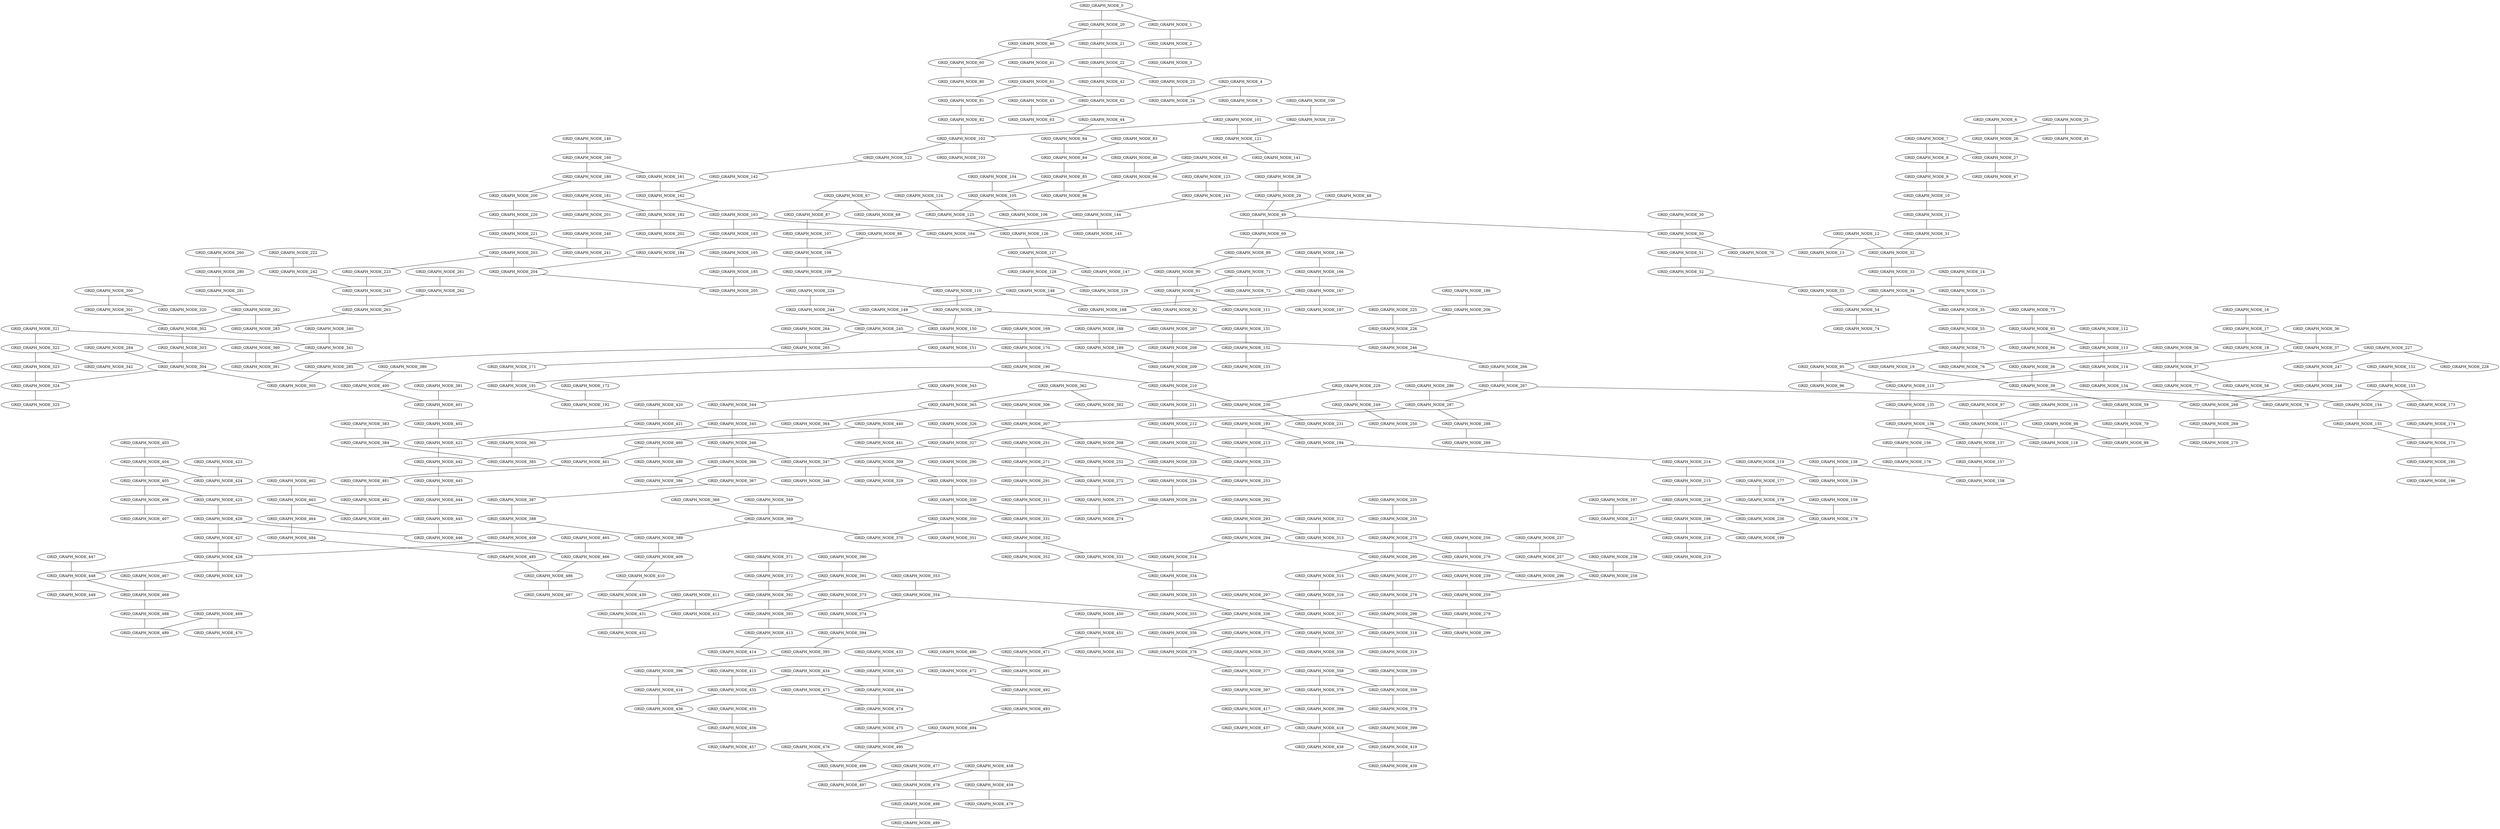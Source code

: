graph GRID_GRAPH_KRUSKAL_INVERSE_LARGE{
GRID_GRAPH_NODE_43 -- GRID_GRAPH_NODE_63 [weight=17];
GRID_GRAPH_NODE_132 -- GRID_GRAPH_NODE_133 [weight=17];
GRID_GRAPH_NODE_340 -- GRID_GRAPH_NODE_341 [weight=17];
GRID_GRAPH_NODE_498 -- GRID_GRAPH_NODE_499 [weight=16];
GRID_GRAPH_NODE_326 -- GRID_GRAPH_NODE_327 [weight=15];
GRID_GRAPH_NODE_448 -- GRID_GRAPH_NODE_449 [weight=15];
GRID_GRAPH_NODE_14 -- GRID_GRAPH_NODE_15 [weight=14];
GRID_GRAPH_NODE_140 -- GRID_GRAPH_NODE_160 [weight=14];
GRID_GRAPH_NODE_261 -- GRID_GRAPH_NODE_262 [weight=14];
GRID_GRAPH_NODE_378 -- GRID_GRAPH_NODE_398 [weight=14];
GRID_GRAPH_NODE_381 -- GRID_GRAPH_NODE_401 [weight=14];
GRID_GRAPH_NODE_465 -- GRID_GRAPH_NODE_466 [weight=14];
GRID_GRAPH_NODE_62 -- GRID_GRAPH_NODE_63 [weight=13];
GRID_GRAPH_NODE_102 -- GRID_GRAPH_NODE_122 [weight=13];
GRID_GRAPH_NODE_112 -- GRID_GRAPH_NODE_113 [weight=13];
GRID_GRAPH_NODE_128 -- GRID_GRAPH_NODE_129 [weight=13];
GRID_GRAPH_NODE_172 -- GRID_GRAPH_NODE_192 [weight=13];
GRID_GRAPH_NODE_188 -- GRID_GRAPH_NODE_189 [weight=13];
GRID_GRAPH_NODE_224 -- GRID_GRAPH_NODE_244 [weight=13];
GRID_GRAPH_NODE_225 -- GRID_GRAPH_NODE_226 [weight=13];
GRID_GRAPH_NODE_279 -- GRID_GRAPH_NODE_299 [weight=13];
GRID_GRAPH_NODE_280 -- GRID_GRAPH_NODE_281 [weight=13];
GRID_GRAPH_NODE_349 -- GRID_GRAPH_NODE_369 [weight=13];
GRID_GRAPH_NODE_428 -- GRID_GRAPH_NODE_429 [weight=13];
GRID_GRAPH_NODE_444 -- GRID_GRAPH_NODE_445 [weight=13];
GRID_GRAPH_NODE_448 -- GRID_GRAPH_NODE_468 [weight=13];
GRID_GRAPH_NODE_458 -- GRID_GRAPH_NODE_459 [weight=13];
GRID_GRAPH_NODE_460 -- GRID_GRAPH_NODE_480 [weight=13];
GRID_GRAPH_NODE_473 -- GRID_GRAPH_NODE_474 [weight=13];
GRID_GRAPH_NODE_486 -- GRID_GRAPH_NODE_487 [weight=13];
GRID_GRAPH_NODE_102 -- GRID_GRAPH_NODE_103 [weight=12];
GRID_GRAPH_NODE_131 -- GRID_GRAPH_NODE_132 [weight=12];
GRID_GRAPH_NODE_182 -- GRID_GRAPH_NODE_202 [weight=12];
GRID_GRAPH_NODE_223 -- GRID_GRAPH_NODE_243 [weight=12];
GRID_GRAPH_NODE_255 -- GRID_GRAPH_NODE_275 [weight=12];
GRID_GRAPH_NODE_282 -- GRID_GRAPH_NODE_302 [weight=12];
GRID_GRAPH_NODE_306 -- GRID_GRAPH_NODE_307 [weight=12];
GRID_GRAPH_NODE_372 -- GRID_GRAPH_NODE_392 [weight=12];
GRID_GRAPH_NODE_375 -- GRID_GRAPH_NODE_376 [weight=12];
GRID_GRAPH_NODE_442 -- GRID_GRAPH_NODE_443 [weight=12];
GRID_GRAPH_NODE_454 -- GRID_GRAPH_NODE_474 [weight=12];
GRID_GRAPH_NODE_460 -- GRID_GRAPH_NODE_461 [weight=12];
GRID_GRAPH_NODE_461 -- GRID_GRAPH_NODE_481 [weight=12];
GRID_GRAPH_NODE_478 -- GRID_GRAPH_NODE_498 [weight=12];
GRID_GRAPH_NODE_6 -- GRID_GRAPH_NODE_26 [weight=11];
GRID_GRAPH_NODE_7 -- GRID_GRAPH_NODE_8 [weight=11];
GRID_GRAPH_NODE_12 -- GRID_GRAPH_NODE_32 [weight=11];
GRID_GRAPH_NODE_20 -- GRID_GRAPH_NODE_21 [weight=11];
GRID_GRAPH_NODE_38 -- GRID_GRAPH_NODE_39 [weight=11];
GRID_GRAPH_NODE_40 -- GRID_GRAPH_NODE_41 [weight=11];
GRID_GRAPH_NODE_85 -- GRID_GRAPH_NODE_86 [weight=11];
GRID_GRAPH_NODE_101 -- GRID_GRAPH_NODE_121 [weight=11];
GRID_GRAPH_NODE_137 -- GRID_GRAPH_NODE_157 [weight=11];
GRID_GRAPH_NODE_174 -- GRID_GRAPH_NODE_175 [weight=11];
GRID_GRAPH_NODE_200 -- GRID_GRAPH_NODE_220 [weight=11];
GRID_GRAPH_NODE_208 -- GRID_GRAPH_NODE_209 [weight=11];
GRID_GRAPH_NODE_218 -- GRID_GRAPH_NODE_219 [weight=11];
GRID_GRAPH_NODE_222 -- GRID_GRAPH_NODE_242 [weight=11];
GRID_GRAPH_NODE_226 -- GRID_GRAPH_NODE_246 [weight=11];
GRID_GRAPH_NODE_406 -- GRID_GRAPH_NODE_407 [weight=11];
GRID_GRAPH_NODE_420 -- GRID_GRAPH_NODE_421 [weight=11];
GRID_GRAPH_NODE_443 -- GRID_GRAPH_NODE_444 [weight=11];
GRID_GRAPH_NODE_477 -- GRID_GRAPH_NODE_478 [weight=11];
GRID_GRAPH_NODE_491 -- GRID_GRAPH_NODE_492 [weight=11];
GRID_GRAPH_NODE_12 -- GRID_GRAPH_NODE_13 [weight=10];
GRID_GRAPH_NODE_57 -- GRID_GRAPH_NODE_77 [weight=10];
GRID_GRAPH_NODE_64 -- GRID_GRAPH_NODE_84 [weight=10];
GRID_GRAPH_NODE_91 -- GRID_GRAPH_NODE_92 [weight=10];
GRID_GRAPH_NODE_113 -- GRID_GRAPH_NODE_114 [weight=10];
GRID_GRAPH_NODE_138 -- GRID_GRAPH_NODE_139 [weight=10];
GRID_GRAPH_NODE_167 -- GRID_GRAPH_NODE_168 [weight=10];
GRID_GRAPH_NODE_167 -- GRID_GRAPH_NODE_187 [weight=10];
GRID_GRAPH_NODE_169 -- GRID_GRAPH_NODE_170 [weight=10];
GRID_GRAPH_NODE_171 -- GRID_GRAPH_NODE_191 [weight=10];
GRID_GRAPH_NODE_186 -- GRID_GRAPH_NODE_206 [weight=10];
GRID_GRAPH_NODE_193 -- GRID_GRAPH_NODE_213 [weight=10];
GRID_GRAPH_NODE_239 -- GRID_GRAPH_NODE_259 [weight=10];
GRID_GRAPH_NODE_252 -- GRID_GRAPH_NODE_272 [weight=10];
GRID_GRAPH_NODE_288 -- GRID_GRAPH_NODE_289 [weight=10];
GRID_GRAPH_NODE_293 -- GRID_GRAPH_NODE_294 [weight=10];
GRID_GRAPH_NODE_297 -- GRID_GRAPH_NODE_317 [weight=10];
GRID_GRAPH_NODE_301 -- GRID_GRAPH_NODE_302 [weight=10];
GRID_GRAPH_NODE_307 -- GRID_GRAPH_NODE_327 [weight=10];
GRID_GRAPH_NODE_308 -- GRID_GRAPH_NODE_328 [weight=10];
GRID_GRAPH_NODE_314 -- GRID_GRAPH_NODE_334 [weight=10];
GRID_GRAPH_NODE_318 -- GRID_GRAPH_NODE_319 [weight=10];
GRID_GRAPH_NODE_323 -- GRID_GRAPH_NODE_324 [weight=10];
GRID_GRAPH_NODE_362 -- GRID_GRAPH_NODE_363 [weight=10];
GRID_GRAPH_NODE_362 -- GRID_GRAPH_NODE_382 [weight=10];
GRID_GRAPH_NODE_388 -- GRID_GRAPH_NODE_408 [weight=10];
GRID_GRAPH_NODE_403 -- GRID_GRAPH_NODE_404 [weight=10];
GRID_GRAPH_NODE_422 -- GRID_GRAPH_NODE_442 [weight=10];
GRID_GRAPH_NODE_450 -- GRID_GRAPH_NODE_451 [weight=10];
GRID_GRAPH_NODE_455 -- GRID_GRAPH_NODE_456 [weight=10];
GRID_GRAPH_NODE_0 -- GRID_GRAPH_NODE_20 [weight=9];
GRID_GRAPH_NODE_8 -- GRID_GRAPH_NODE_9 [weight=9];
GRID_GRAPH_NODE_25 -- GRID_GRAPH_NODE_45 [weight=9];
GRID_GRAPH_NODE_50 -- GRID_GRAPH_NODE_51 [weight=9];
GRID_GRAPH_NODE_59 -- GRID_GRAPH_NODE_79 [weight=9];
GRID_GRAPH_NODE_73 -- GRID_GRAPH_NODE_93 [weight=9];
GRID_GRAPH_NODE_75 -- GRID_GRAPH_NODE_76 [weight=9];
GRID_GRAPH_NODE_84 -- GRID_GRAPH_NODE_85 [weight=9];
GRID_GRAPH_NODE_90 -- GRID_GRAPH_NODE_91 [weight=9];
GRID_GRAPH_NODE_119 -- GRID_GRAPH_NODE_139 [weight=9];
GRID_GRAPH_NODE_123 -- GRID_GRAPH_NODE_143 [weight=9];
GRID_GRAPH_NODE_146 -- GRID_GRAPH_NODE_166 [weight=9];
GRID_GRAPH_NODE_148 -- GRID_GRAPH_NODE_168 [weight=9];
GRID_GRAPH_NODE_162 -- GRID_GRAPH_NODE_182 [weight=9];
GRID_GRAPH_NODE_163 -- GRID_GRAPH_NODE_183 [weight=9];
GRID_GRAPH_NODE_185 -- GRID_GRAPH_NODE_205 [weight=9];
GRID_GRAPH_NODE_210 -- GRID_GRAPH_NODE_230 [weight=9];
GRID_GRAPH_NODE_245 -- GRID_GRAPH_NODE_265 [weight=9];
GRID_GRAPH_NODE_251 -- GRID_GRAPH_NODE_271 [weight=9];
GRID_GRAPH_NODE_252 -- GRID_GRAPH_NODE_253 [weight=9];
GRID_GRAPH_NODE_271 -- GRID_GRAPH_NODE_272 [weight=9];
GRID_GRAPH_NODE_286 -- GRID_GRAPH_NODE_287 [weight=9];
GRID_GRAPH_NODE_300 -- GRID_GRAPH_NODE_301 [weight=9];
GRID_GRAPH_NODE_304 -- GRID_GRAPH_NODE_324 [weight=9];
GRID_GRAPH_NODE_316 -- GRID_GRAPH_NODE_317 [weight=9];
GRID_GRAPH_NODE_336 -- GRID_GRAPH_NODE_356 [weight=9];
GRID_GRAPH_NODE_350 -- GRID_GRAPH_NODE_370 [weight=9];
GRID_GRAPH_NODE_358 -- GRID_GRAPH_NODE_378 [weight=9];
GRID_GRAPH_NODE_359 -- GRID_GRAPH_NODE_379 [weight=9];
GRID_GRAPH_NODE_453 -- GRID_GRAPH_NODE_454 [weight=9];
GRID_GRAPH_NODE_9 -- GRID_GRAPH_NODE_10 [weight=8];
GRID_GRAPH_NODE_20 -- GRID_GRAPH_NODE_40 [weight=8];
GRID_GRAPH_NODE_25 -- GRID_GRAPH_NODE_26 [weight=8];
GRID_GRAPH_NODE_51 -- GRID_GRAPH_NODE_52 [weight=8];
GRID_GRAPH_NODE_79 -- GRID_GRAPH_NODE_99 [weight=8];
GRID_GRAPH_NODE_82 -- GRID_GRAPH_NODE_102 [weight=8];
GRID_GRAPH_NODE_91 -- GRID_GRAPH_NODE_111 [weight=8];
GRID_GRAPH_NODE_98 -- GRID_GRAPH_NODE_99 [weight=8];
GRID_GRAPH_NODE_98 -- GRID_GRAPH_NODE_118 [weight=8];
GRID_GRAPH_NODE_100 -- GRID_GRAPH_NODE_120 [weight=8];
GRID_GRAPH_NODE_104 -- GRID_GRAPH_NODE_105 [weight=8];
GRID_GRAPH_NODE_107 -- GRID_GRAPH_NODE_108 [weight=8];
GRID_GRAPH_NODE_108 -- GRID_GRAPH_NODE_109 [weight=8];
GRID_GRAPH_NODE_111 -- GRID_GRAPH_NODE_131 [weight=8];
GRID_GRAPH_NODE_117 -- GRID_GRAPH_NODE_118 [weight=8];
GRID_GRAPH_NODE_135 -- GRID_GRAPH_NODE_136 [weight=8];
GRID_GRAPH_NODE_161 -- GRID_GRAPH_NODE_162 [weight=8];
GRID_GRAPH_NODE_170 -- GRID_GRAPH_NODE_190 [weight=8];
GRID_GRAPH_NODE_183 -- GRID_GRAPH_NODE_184 [weight=8];
GRID_GRAPH_NODE_195 -- GRID_GRAPH_NODE_196 [weight=8];
GRID_GRAPH_NODE_216 -- GRID_GRAPH_NODE_236 [weight=8];
GRID_GRAPH_NODE_233 -- GRID_GRAPH_NODE_253 [weight=8];
GRID_GRAPH_NODE_247 -- GRID_GRAPH_NODE_248 [weight=8];
GRID_GRAPH_NODE_269 -- GRID_GRAPH_NODE_270 [weight=8];
GRID_GRAPH_NODE_275 -- GRID_GRAPH_NODE_295 [weight=8];
GRID_GRAPH_NODE_295 -- GRID_GRAPH_NODE_296 [weight=8];
GRID_GRAPH_NODE_298 -- GRID_GRAPH_NODE_318 [weight=8];
GRID_GRAPH_NODE_307 -- GRID_GRAPH_NODE_308 [weight=8];
GRID_GRAPH_NODE_312 -- GRID_GRAPH_NODE_313 [weight=8];
GRID_GRAPH_NODE_322 -- GRID_GRAPH_NODE_323 [weight=8];
GRID_GRAPH_NODE_330 -- GRID_GRAPH_NODE_350 [weight=8];
GRID_GRAPH_NODE_331 -- GRID_GRAPH_NODE_332 [weight=8];
GRID_GRAPH_NODE_337 -- GRID_GRAPH_NODE_338 [weight=8];
GRID_GRAPH_NODE_344 -- GRID_GRAPH_NODE_345 [weight=8];
GRID_GRAPH_NODE_366 -- GRID_GRAPH_NODE_367 [weight=8];
GRID_GRAPH_NODE_384 -- GRID_GRAPH_NODE_385 [weight=8];
GRID_GRAPH_NODE_415 -- GRID_GRAPH_NODE_435 [weight=8];
GRID_GRAPH_NODE_431 -- GRID_GRAPH_NODE_432 [weight=8];
GRID_GRAPH_NODE_482 -- GRID_GRAPH_NODE_483 [weight=8];
GRID_GRAPH_NODE_4 -- GRID_GRAPH_NODE_5 [weight=7];
GRID_GRAPH_NODE_15 -- GRID_GRAPH_NODE_35 [weight=7];
GRID_GRAPH_NODE_32 -- GRID_GRAPH_NODE_33 [weight=7];
GRID_GRAPH_NODE_34 -- GRID_GRAPH_NODE_35 [weight=7];
GRID_GRAPH_NODE_40 -- GRID_GRAPH_NODE_60 [weight=7];
GRID_GRAPH_NODE_42 -- GRID_GRAPH_NODE_62 [weight=7];
GRID_GRAPH_NODE_60 -- GRID_GRAPH_NODE_80 [weight=7];
GRID_GRAPH_NODE_71 -- GRID_GRAPH_NODE_72 [weight=7];
GRID_GRAPH_NODE_115 -- GRID_GRAPH_NODE_135 [weight=7];
GRID_GRAPH_NODE_130 -- GRID_GRAPH_NODE_150 [weight=7];
GRID_GRAPH_NODE_144 -- GRID_GRAPH_NODE_164 [weight=7];
GRID_GRAPH_NODE_160 -- GRID_GRAPH_NODE_180 [weight=7];
GRID_GRAPH_NODE_193 -- GRID_GRAPH_NODE_194 [weight=7];
GRID_GRAPH_NODE_212 -- GRID_GRAPH_NODE_232 [weight=7];
GRID_GRAPH_NODE_227 -- GRID_GRAPH_NODE_247 [weight=7];
GRID_GRAPH_NODE_248 -- GRID_GRAPH_NODE_268 [weight=7];
GRID_GRAPH_NODE_258 -- GRID_GRAPH_NODE_259 [weight=7];
GRID_GRAPH_NODE_266 -- GRID_GRAPH_NODE_267 [weight=7];
GRID_GRAPH_NODE_271 -- GRID_GRAPH_NODE_291 [weight=7];
GRID_GRAPH_NODE_291 -- GRID_GRAPH_NODE_311 [weight=7];
GRID_GRAPH_NODE_292 -- GRID_GRAPH_NODE_293 [weight=7];
GRID_GRAPH_NODE_294 -- GRID_GRAPH_NODE_295 [weight=7];
GRID_GRAPH_NODE_315 -- GRID_GRAPH_NODE_316 [weight=7];
GRID_GRAPH_NODE_317 -- GRID_GRAPH_NODE_318 [weight=7];
GRID_GRAPH_NODE_336 -- GRID_GRAPH_NODE_337 [weight=7];
GRID_GRAPH_NODE_343 -- GRID_GRAPH_NODE_363 [weight=7];
GRID_GRAPH_NODE_346 -- GRID_GRAPH_NODE_366 [weight=7];
GRID_GRAPH_NODE_368 -- GRID_GRAPH_NODE_369 [weight=7];
GRID_GRAPH_NODE_373 -- GRID_GRAPH_NODE_374 [weight=7];
GRID_GRAPH_NODE_400 -- GRID_GRAPH_NODE_401 [weight=7];
GRID_GRAPH_NODE_426 -- GRID_GRAPH_NODE_446 [weight=7];
GRID_GRAPH_NODE_434 -- GRID_GRAPH_NODE_454 [weight=7];
GRID_GRAPH_NODE_440 -- GRID_GRAPH_NODE_441 [weight=7];
GRID_GRAPH_NODE_451 -- GRID_GRAPH_NODE_452 [weight=7];
GRID_GRAPH_NODE_458 -- GRID_GRAPH_NODE_478 [weight=7];
GRID_GRAPH_NODE_464 -- GRID_GRAPH_NODE_484 [weight=7];
GRID_GRAPH_NODE_477 -- GRID_GRAPH_NODE_497 [weight=7];
GRID_GRAPH_NODE_492 -- GRID_GRAPH_NODE_493 [weight=7];
GRID_GRAPH_NODE_496 -- GRID_GRAPH_NODE_497 [weight=7];
GRID_GRAPH_NODE_17 -- GRID_GRAPH_NODE_37 [weight=6];
GRID_GRAPH_NODE_23 -- GRID_GRAPH_NODE_24 [weight=6];
GRID_GRAPH_NODE_37 -- GRID_GRAPH_NODE_57 [weight=6];
GRID_GRAPH_NODE_46 -- GRID_GRAPH_NODE_66 [weight=6];
GRID_GRAPH_NODE_54 -- GRID_GRAPH_NODE_74 [weight=6];
GRID_GRAPH_NODE_56 -- GRID_GRAPH_NODE_57 [weight=6];
GRID_GRAPH_NODE_66 -- GRID_GRAPH_NODE_86 [weight=6];
GRID_GRAPH_NODE_71 -- GRID_GRAPH_NODE_91 [weight=6];
GRID_GRAPH_NODE_81 -- GRID_GRAPH_NODE_82 [weight=6];
GRID_GRAPH_NODE_83 -- GRID_GRAPH_NODE_84 [weight=6];
GRID_GRAPH_NODE_93 -- GRID_GRAPH_NODE_94 [weight=6];
GRID_GRAPH_NODE_97 -- GRID_GRAPH_NODE_117 [weight=6];
GRID_GRAPH_NODE_101 -- GRID_GRAPH_NODE_102 [weight=6];
GRID_GRAPH_NODE_110 -- GRID_GRAPH_NODE_130 [weight=6];
GRID_GRAPH_NODE_127 -- GRID_GRAPH_NODE_128 [weight=6];
GRID_GRAPH_NODE_154 -- GRID_GRAPH_NODE_155 [weight=6];
GRID_GRAPH_NODE_166 -- GRID_GRAPH_NODE_167 [weight=6];
GRID_GRAPH_NODE_175 -- GRID_GRAPH_NODE_195 [weight=6];
GRID_GRAPH_NODE_198 -- GRID_GRAPH_NODE_199 [weight=6];
GRID_GRAPH_NODE_203 -- GRID_GRAPH_NODE_204 [weight=6];
GRID_GRAPH_NODE_209 -- GRID_GRAPH_NODE_210 [weight=6];
GRID_GRAPH_NODE_214 -- GRID_GRAPH_NODE_215 [weight=6];
GRID_GRAPH_NODE_215 -- GRID_GRAPH_NODE_216 [weight=6];
GRID_GRAPH_NODE_238 -- GRID_GRAPH_NODE_258 [weight=6];
GRID_GRAPH_NODE_243 -- GRID_GRAPH_NODE_263 [weight=6];
GRID_GRAPH_NODE_245 -- GRID_GRAPH_NODE_246 [weight=6];
GRID_GRAPH_NODE_257 -- GRID_GRAPH_NODE_258 [weight=6];
GRID_GRAPH_NODE_259 -- GRID_GRAPH_NODE_279 [weight=6];
GRID_GRAPH_NODE_262 -- GRID_GRAPH_NODE_263 [weight=6];
GRID_GRAPH_NODE_264 -- GRID_GRAPH_NODE_265 [weight=6];
GRID_GRAPH_NODE_278 -- GRID_GRAPH_NODE_298 [weight=6];
GRID_GRAPH_NODE_282 -- GRID_GRAPH_NODE_283 [weight=6];
GRID_GRAPH_NODE_302 -- GRID_GRAPH_NODE_303 [weight=6];
GRID_GRAPH_NODE_311 -- GRID_GRAPH_NODE_331 [weight=6];
GRID_GRAPH_NODE_324 -- GRID_GRAPH_NODE_325 [weight=6];
GRID_GRAPH_NODE_327 -- GRID_GRAPH_NODE_347 [weight=6];
GRID_GRAPH_NODE_332 -- GRID_GRAPH_NODE_333 [weight=6];
GRID_GRAPH_NODE_332 -- GRID_GRAPH_NODE_352 [weight=6];
GRID_GRAPH_NODE_347 -- GRID_GRAPH_NODE_348 [weight=6];
GRID_GRAPH_NODE_350 -- GRID_GRAPH_NODE_351 [weight=6];
GRID_GRAPH_NODE_356 -- GRID_GRAPH_NODE_376 [weight=6];
GRID_GRAPH_NODE_366 -- GRID_GRAPH_NODE_386 [weight=6];
GRID_GRAPH_NODE_389 -- GRID_GRAPH_NODE_409 [weight=6];
GRID_GRAPH_NODE_393 -- GRID_GRAPH_NODE_413 [weight=6];
GRID_GRAPH_NODE_405 -- GRID_GRAPH_NODE_406 [weight=6];
GRID_GRAPH_NODE_411 -- GRID_GRAPH_NODE_412 [weight=6];
GRID_GRAPH_NODE_417 -- GRID_GRAPH_NODE_437 [weight=6];
GRID_GRAPH_NODE_421 -- GRID_GRAPH_NODE_422 [weight=6];
GRID_GRAPH_NODE_425 -- GRID_GRAPH_NODE_426 [weight=6];
GRID_GRAPH_NODE_445 -- GRID_GRAPH_NODE_446 [weight=6];
GRID_GRAPH_NODE_446 -- GRID_GRAPH_NODE_466 [weight=6];
GRID_GRAPH_NODE_475 -- GRID_GRAPH_NODE_495 [weight=6];
GRID_GRAPH_NODE_488 -- GRID_GRAPH_NODE_489 [weight=6];
GRID_GRAPH_NODE_2 -- GRID_GRAPH_NODE_3 [weight=5];
GRID_GRAPH_NODE_10 -- GRID_GRAPH_NODE_11 [weight=5];
GRID_GRAPH_NODE_22 -- GRID_GRAPH_NODE_23 [weight=5];
GRID_GRAPH_NODE_22 -- GRID_GRAPH_NODE_42 [weight=5];
GRID_GRAPH_NODE_26 -- GRID_GRAPH_NODE_27 [weight=5];
GRID_GRAPH_NODE_34 -- GRID_GRAPH_NODE_54 [weight=5];
GRID_GRAPH_NODE_35 -- GRID_GRAPH_NODE_55 [weight=5];
GRID_GRAPH_NODE_36 -- GRID_GRAPH_NODE_37 [weight=5];
GRID_GRAPH_NODE_49 -- GRID_GRAPH_NODE_69 [weight=5];
GRID_GRAPH_NODE_53 -- GRID_GRAPH_NODE_54 [weight=5];
GRID_GRAPH_NODE_55 -- GRID_GRAPH_NODE_75 [weight=5];
GRID_GRAPH_NODE_67 -- GRID_GRAPH_NODE_68 [weight=5];
GRID_GRAPH_NODE_87 -- GRID_GRAPH_NODE_107 [weight=5];
GRID_GRAPH_NODE_120 -- GRID_GRAPH_NODE_121 [weight=5];
GRID_GRAPH_NODE_124 -- GRID_GRAPH_NODE_125 [weight=5];
GRID_GRAPH_NODE_125 -- GRID_GRAPH_NODE_126 [weight=5];
GRID_GRAPH_NODE_136 -- GRID_GRAPH_NODE_137 [weight=5];
GRID_GRAPH_NODE_142 -- GRID_GRAPH_NODE_162 [weight=5];
GRID_GRAPH_NODE_149 -- GRID_GRAPH_NODE_150 [weight=5];
GRID_GRAPH_NODE_153 -- GRID_GRAPH_NODE_154 [weight=5];
GRID_GRAPH_NODE_163 -- GRID_GRAPH_NODE_164 [weight=5];
GRID_GRAPH_NODE_165 -- GRID_GRAPH_NODE_185 [weight=5];
GRID_GRAPH_NODE_177 -- GRID_GRAPH_NODE_178 [weight=5];
GRID_GRAPH_NODE_189 -- GRID_GRAPH_NODE_209 [weight=5];
GRID_GRAPH_NODE_197 -- GRID_GRAPH_NODE_217 [weight=5];
GRID_GRAPH_NODE_210 -- GRID_GRAPH_NODE_211 [weight=5];
GRID_GRAPH_NODE_217 -- GRID_GRAPH_NODE_218 [weight=5];
GRID_GRAPH_NODE_229 -- GRID_GRAPH_NODE_249 [weight=5];
GRID_GRAPH_NODE_230 -- GRID_GRAPH_NODE_231 [weight=5];
GRID_GRAPH_NODE_232 -- GRID_GRAPH_NODE_233 [weight=5];
GRID_GRAPH_NODE_234 -- GRID_GRAPH_NODE_254 [weight=5];
GRID_GRAPH_NODE_273 -- GRID_GRAPH_NODE_274 [weight=5];
GRID_GRAPH_NODE_285 -- GRID_GRAPH_NODE_305 [weight=5];
GRID_GRAPH_NODE_287 -- GRID_GRAPH_NODE_307 [weight=5];
GRID_GRAPH_NODE_298 -- GRID_GRAPH_NODE_299 [weight=5];
GRID_GRAPH_NODE_321 -- GRID_GRAPH_NODE_322 [weight=5];
GRID_GRAPH_NODE_343 -- GRID_GRAPH_NODE_344 [weight=5];
GRID_GRAPH_NODE_354 -- GRID_GRAPH_NODE_374 [weight=5];
GRID_GRAPH_NODE_357 -- GRID_GRAPH_NODE_377 [weight=5];
GRID_GRAPH_NODE_365 -- GRID_GRAPH_NODE_385 [weight=5];
GRID_GRAPH_NODE_371 -- GRID_GRAPH_NODE_372 [weight=5];
GRID_GRAPH_NODE_373 -- GRID_GRAPH_NODE_393 [weight=5];
GRID_GRAPH_NODE_374 -- GRID_GRAPH_NODE_394 [weight=5];
GRID_GRAPH_NODE_383 -- GRID_GRAPH_NODE_384 [weight=5];
GRID_GRAPH_NODE_390 -- GRID_GRAPH_NODE_391 [weight=5];
GRID_GRAPH_NODE_404 -- GRID_GRAPH_NODE_405 [weight=5];
GRID_GRAPH_NODE_404 -- GRID_GRAPH_NODE_424 [weight=5];
GRID_GRAPH_NODE_416 -- GRID_GRAPH_NODE_436 [weight=5];
GRID_GRAPH_NODE_433 -- GRID_GRAPH_NODE_453 [weight=5];
GRID_GRAPH_NODE_434 -- GRID_GRAPH_NODE_435 [weight=5];
GRID_GRAPH_NODE_466 -- GRID_GRAPH_NODE_486 [weight=5];
GRID_GRAPH_NODE_472 -- GRID_GRAPH_NODE_492 [weight=5];
GRID_GRAPH_NODE_476 -- GRID_GRAPH_NODE_496 [weight=5];
GRID_GRAPH_NODE_495 -- GRID_GRAPH_NODE_496 [weight=5];
GRID_GRAPH_NODE_4 -- GRID_GRAPH_NODE_24 [weight=4];
GRID_GRAPH_NODE_19 -- GRID_GRAPH_NODE_39 [weight=4];
GRID_GRAPH_NODE_30 -- GRID_GRAPH_NODE_50 [weight=4];
GRID_GRAPH_NODE_33 -- GRID_GRAPH_NODE_34 [weight=4];
GRID_GRAPH_NODE_69 -- GRID_GRAPH_NODE_89 [weight=4];
GRID_GRAPH_NODE_85 -- GRID_GRAPH_NODE_105 [weight=4];
GRID_GRAPH_NODE_95 -- GRID_GRAPH_NODE_115 [weight=4];
GRID_GRAPH_NODE_105 -- GRID_GRAPH_NODE_125 [weight=4];
GRID_GRAPH_NODE_128 -- GRID_GRAPH_NODE_148 [weight=4];
GRID_GRAPH_NODE_144 -- GRID_GRAPH_NODE_145 [weight=4];
GRID_GRAPH_NODE_155 -- GRID_GRAPH_NODE_175 [weight=4];
GRID_GRAPH_NODE_156 -- GRID_GRAPH_NODE_176 [weight=4];
GRID_GRAPH_NODE_157 -- GRID_GRAPH_NODE_158 [weight=4];
GRID_GRAPH_NODE_190 -- GRID_GRAPH_NODE_191 [weight=4];
GRID_GRAPH_NODE_216 -- GRID_GRAPH_NODE_217 [weight=4];
GRID_GRAPH_NODE_220 -- GRID_GRAPH_NODE_221 [weight=4];
GRID_GRAPH_NODE_221 -- GRID_GRAPH_NODE_241 [weight=4];
GRID_GRAPH_NODE_227 -- GRID_GRAPH_NODE_228 [weight=4];
GRID_GRAPH_NODE_235 -- GRID_GRAPH_NODE_255 [weight=4];
GRID_GRAPH_NODE_242 -- GRID_GRAPH_NODE_243 [weight=4];
GRID_GRAPH_NODE_265 -- GRID_GRAPH_NODE_285 [weight=4];
GRID_GRAPH_NODE_268 -- GRID_GRAPH_NODE_269 [weight=4];
GRID_GRAPH_NODE_275 -- GRID_GRAPH_NODE_276 [weight=4];
GRID_GRAPH_NODE_290 -- GRID_GRAPH_NODE_310 [weight=4];
GRID_GRAPH_NODE_303 -- GRID_GRAPH_NODE_304 [weight=4];
GRID_GRAPH_NODE_304 -- GRID_GRAPH_NODE_305 [weight=4];
GRID_GRAPH_NODE_345 -- GRID_GRAPH_NODE_346 [weight=4];
GRID_GRAPH_NODE_353 -- GRID_GRAPH_NODE_354 [weight=4];
GRID_GRAPH_NODE_376 -- GRID_GRAPH_NODE_377 [weight=4];
GRID_GRAPH_NODE_387 -- GRID_GRAPH_NODE_388 [weight=4];
GRID_GRAPH_NODE_392 -- GRID_GRAPH_NODE_393 [weight=4];
GRID_GRAPH_NODE_392 -- GRID_GRAPH_NODE_412 [weight=4];
GRID_GRAPH_NODE_394 -- GRID_GRAPH_NODE_395 [weight=4];
GRID_GRAPH_NODE_405 -- GRID_GRAPH_NODE_425 [weight=4];
GRID_GRAPH_NODE_409 -- GRID_GRAPH_NODE_410 [weight=4];
GRID_GRAPH_NODE_410 -- GRID_GRAPH_NODE_430 [weight=4];
GRID_GRAPH_NODE_413 -- GRID_GRAPH_NODE_414 [weight=4];
GRID_GRAPH_NODE_417 -- GRID_GRAPH_NODE_418 [weight=4];
GRID_GRAPH_NODE_418 -- GRID_GRAPH_NODE_438 [weight=4];
GRID_GRAPH_NODE_427 -- GRID_GRAPH_NODE_428 [weight=4];
GRID_GRAPH_NODE_430 -- GRID_GRAPH_NODE_431 [weight=4];
GRID_GRAPH_NODE_447 -- GRID_GRAPH_NODE_448 [weight=4];
GRID_GRAPH_NODE_462 -- GRID_GRAPH_NODE_463 [weight=4];
GRID_GRAPH_NODE_467 -- GRID_GRAPH_NODE_468 [weight=4];
GRID_GRAPH_NODE_474 -- GRID_GRAPH_NODE_475 [weight=4];
GRID_GRAPH_NODE_494 -- GRID_GRAPH_NODE_495 [weight=4];
GRID_GRAPH_NODE_0 -- GRID_GRAPH_NODE_1 [weight=3];
GRID_GRAPH_NODE_7 -- GRID_GRAPH_NODE_27 [weight=3];
GRID_GRAPH_NODE_17 -- GRID_GRAPH_NODE_18 [weight=3];
GRID_GRAPH_NODE_21 -- GRID_GRAPH_NODE_22 [weight=3];
GRID_GRAPH_NODE_27 -- GRID_GRAPH_NODE_47 [weight=3];
GRID_GRAPH_NODE_50 -- GRID_GRAPH_NODE_70 [weight=3];
GRID_GRAPH_NODE_52 -- GRID_GRAPH_NODE_53 [weight=3];
GRID_GRAPH_NODE_61 -- GRID_GRAPH_NODE_62 [weight=3];
GRID_GRAPH_NODE_77 -- GRID_GRAPH_NODE_78 [weight=3];
GRID_GRAPH_NODE_89 -- GRID_GRAPH_NODE_90 [weight=3];
GRID_GRAPH_NODE_105 -- GRID_GRAPH_NODE_106 [weight=3];
GRID_GRAPH_NODE_116 -- GRID_GRAPH_NODE_117 [weight=3];
GRID_GRAPH_NODE_121 -- GRID_GRAPH_NODE_141 [weight=3];
GRID_GRAPH_NODE_134 -- GRID_GRAPH_NODE_154 [weight=3];
GRID_GRAPH_NODE_148 -- GRID_GRAPH_NODE_149 [weight=3];
GRID_GRAPH_NODE_153 -- GRID_GRAPH_NODE_173 [weight=3];
GRID_GRAPH_NODE_160 -- GRID_GRAPH_NODE_161 [weight=3];
GRID_GRAPH_NODE_162 -- GRID_GRAPH_NODE_163 [weight=3];
GRID_GRAPH_NODE_178 -- GRID_GRAPH_NODE_179 [weight=3];
GRID_GRAPH_NODE_179 -- GRID_GRAPH_NODE_199 [weight=3];
GRID_GRAPH_NODE_190 -- GRID_GRAPH_NODE_210 [weight=3];
GRID_GRAPH_NODE_191 -- GRID_GRAPH_NODE_192 [weight=3];
GRID_GRAPH_NODE_198 -- GRID_GRAPH_NODE_218 [weight=3];
GRID_GRAPH_NODE_207 -- GRID_GRAPH_NODE_208 [weight=3];
GRID_GRAPH_NODE_211 -- GRID_GRAPH_NODE_212 [weight=3];
GRID_GRAPH_NODE_213 -- GRID_GRAPH_NODE_233 [weight=3];
GRID_GRAPH_NODE_246 -- GRID_GRAPH_NODE_266 [weight=3];
GRID_GRAPH_NODE_249 -- GRID_GRAPH_NODE_250 [weight=3];
GRID_GRAPH_NODE_263 -- GRID_GRAPH_NODE_283 [weight=3];
GRID_GRAPH_NODE_267 -- GRID_GRAPH_NODE_268 [weight=3];
GRID_GRAPH_NODE_281 -- GRID_GRAPH_NODE_282 [weight=3];
GRID_GRAPH_NODE_287 -- GRID_GRAPH_NODE_288 [weight=3];
GRID_GRAPH_NODE_295 -- GRID_GRAPH_NODE_315 [weight=3];
GRID_GRAPH_NODE_309 -- GRID_GRAPH_NODE_329 [weight=3];
GRID_GRAPH_NODE_310 -- GRID_GRAPH_NODE_330 [weight=3];
GRID_GRAPH_NODE_321 -- GRID_GRAPH_NODE_341 [weight=3];
GRID_GRAPH_NODE_330 -- GRID_GRAPH_NODE_331 [weight=3];
GRID_GRAPH_NODE_339 -- GRID_GRAPH_NODE_359 [weight=3];
GRID_GRAPH_NODE_363 -- GRID_GRAPH_NODE_364 [weight=3];
GRID_GRAPH_NODE_380 -- GRID_GRAPH_NODE_400 [weight=3];
GRID_GRAPH_NODE_423 -- GRID_GRAPH_NODE_424 [weight=3];
GRID_GRAPH_NODE_463 -- GRID_GRAPH_NODE_483 [weight=3];
GRID_GRAPH_NODE_468 -- GRID_GRAPH_NODE_488 [weight=3];
GRID_GRAPH_NODE_469 -- GRID_GRAPH_NODE_489 [weight=3];
GRID_GRAPH_NODE_485 -- GRID_GRAPH_NODE_486 [weight=3];
GRID_GRAPH_NODE_490 -- GRID_GRAPH_NODE_491 [weight=3];
GRID_GRAPH_NODE_493 -- GRID_GRAPH_NODE_494 [weight=3];
GRID_GRAPH_NODE_1 -- GRID_GRAPH_NODE_2 [weight=2];
GRID_GRAPH_NODE_11 -- GRID_GRAPH_NODE_31 [weight=2];
GRID_GRAPH_NODE_29 -- GRID_GRAPH_NODE_49 [weight=2];
GRID_GRAPH_NODE_39 -- GRID_GRAPH_NODE_59 [weight=2];
GRID_GRAPH_NODE_56 -- GRID_GRAPH_NODE_76 [weight=2];
GRID_GRAPH_NODE_57 -- GRID_GRAPH_NODE_58 [weight=2];
GRID_GRAPH_NODE_65 -- GRID_GRAPH_NODE_66 [weight=2];
GRID_GRAPH_NODE_67 -- GRID_GRAPH_NODE_87 [weight=2];
GRID_GRAPH_NODE_93 -- GRID_GRAPH_NODE_113 [weight=2];
GRID_GRAPH_NODE_114 -- GRID_GRAPH_NODE_115 [weight=2];
GRID_GRAPH_NODE_122 -- GRID_GRAPH_NODE_142 [weight=2];
GRID_GRAPH_NODE_126 -- GRID_GRAPH_NODE_127 [weight=2];
GRID_GRAPH_NODE_130 -- GRID_GRAPH_NODE_131 [weight=2];
GRID_GRAPH_NODE_136 -- GRID_GRAPH_NODE_156 [weight=2];
GRID_GRAPH_NODE_143 -- GRID_GRAPH_NODE_144 [weight=2];
GRID_GRAPH_NODE_150 -- GRID_GRAPH_NODE_151 [weight=2];
GRID_GRAPH_NODE_152 -- GRID_GRAPH_NODE_153 [weight=2];
GRID_GRAPH_NODE_159 -- GRID_GRAPH_NODE_179 [weight=2];
GRID_GRAPH_NODE_180 -- GRID_GRAPH_NODE_200 [weight=2];
GRID_GRAPH_NODE_181 -- GRID_GRAPH_NODE_182 [weight=2];
GRID_GRAPH_NODE_181 -- GRID_GRAPH_NODE_201 [weight=2];
GRID_GRAPH_NODE_194 -- GRID_GRAPH_NODE_214 [weight=2];
GRID_GRAPH_NODE_203 -- GRID_GRAPH_NODE_223 [weight=2];
GRID_GRAPH_NODE_204 -- GRID_GRAPH_NODE_205 [weight=2];
GRID_GRAPH_NODE_237 -- GRID_GRAPH_NODE_257 [weight=2];
GRID_GRAPH_NODE_240 -- GRID_GRAPH_NODE_241 [weight=2];
GRID_GRAPH_NODE_256 -- GRID_GRAPH_NODE_276 [weight=2];
GRID_GRAPH_NODE_267 -- GRID_GRAPH_NODE_287 [weight=2];
GRID_GRAPH_NODE_293 -- GRID_GRAPH_NODE_313 [weight=2];
GRID_GRAPH_NODE_294 -- GRID_GRAPH_NODE_314 [weight=2];
GRID_GRAPH_NODE_322 -- GRID_GRAPH_NODE_342 [weight=2];
GRID_GRAPH_NODE_333 -- GRID_GRAPH_NODE_334 [weight=2];
GRID_GRAPH_NODE_346 -- GRID_GRAPH_NODE_347 [weight=2];
GRID_GRAPH_NODE_354 -- GRID_GRAPH_NODE_355 [weight=2];
GRID_GRAPH_NODE_367 -- GRID_GRAPH_NODE_387 [weight=2];
GRID_GRAPH_NODE_369 -- GRID_GRAPH_NODE_370 [weight=2];
GRID_GRAPH_NODE_369 -- GRID_GRAPH_NODE_389 [weight=2];
GRID_GRAPH_NODE_377 -- GRID_GRAPH_NODE_397 [weight=2];
GRID_GRAPH_NODE_388 -- GRID_GRAPH_NODE_389 [weight=2];
GRID_GRAPH_NODE_391 -- GRID_GRAPH_NODE_392 [weight=2];
GRID_GRAPH_NODE_395 -- GRID_GRAPH_NODE_396 [weight=2];
GRID_GRAPH_NODE_396 -- GRID_GRAPH_NODE_416 [weight=2];
GRID_GRAPH_NODE_397 -- GRID_GRAPH_NODE_417 [weight=2];
GRID_GRAPH_NODE_398 -- GRID_GRAPH_NODE_418 [weight=2];
GRID_GRAPH_NODE_399 -- GRID_GRAPH_NODE_419 [weight=2];
GRID_GRAPH_NODE_428 -- GRID_GRAPH_NODE_448 [weight=2];
GRID_GRAPH_NODE_440 -- GRID_GRAPH_NODE_460 [weight=2];
GRID_GRAPH_NODE_459 -- GRID_GRAPH_NODE_479 [weight=2];
GRID_GRAPH_NODE_463 -- GRID_GRAPH_NODE_464 [weight=2];
GRID_GRAPH_NODE_469 -- GRID_GRAPH_NODE_470 [weight=2];
GRID_GRAPH_NODE_471 -- GRID_GRAPH_NODE_491 [weight=2];
GRID_GRAPH_NODE_481 -- GRID_GRAPH_NODE_482 [weight=2];
GRID_GRAPH_NODE_16 -- GRID_GRAPH_NODE_17 [weight=1];
GRID_GRAPH_NODE_28 -- GRID_GRAPH_NODE_29 [weight=1];
GRID_GRAPH_NODE_31 -- GRID_GRAPH_NODE_32 [weight=1];
GRID_GRAPH_NODE_44 -- GRID_GRAPH_NODE_64 [weight=1];
GRID_GRAPH_NODE_48 -- GRID_GRAPH_NODE_49 [weight=1];
GRID_GRAPH_NODE_49 -- GRID_GRAPH_NODE_50 [weight=1];
GRID_GRAPH_NODE_61 -- GRID_GRAPH_NODE_81 [weight=1];
GRID_GRAPH_NODE_75 -- GRID_GRAPH_NODE_95 [weight=1];
GRID_GRAPH_NODE_88 -- GRID_GRAPH_NODE_108 [weight=1];
GRID_GRAPH_NODE_95 -- GRID_GRAPH_NODE_96 [weight=1];
GRID_GRAPH_NODE_109 -- GRID_GRAPH_NODE_110 [weight=1];
GRID_GRAPH_NODE_114 -- GRID_GRAPH_NODE_134 [weight=1];
GRID_GRAPH_NODE_117 -- GRID_GRAPH_NODE_137 [weight=1];
GRID_GRAPH_NODE_127 -- GRID_GRAPH_NODE_147 [weight=1];
GRID_GRAPH_NODE_138 -- GRID_GRAPH_NODE_158 [weight=1];
GRID_GRAPH_NODE_151 -- GRID_GRAPH_NODE_171 [weight=1];
GRID_GRAPH_NODE_184 -- GRID_GRAPH_NODE_204 [weight=1];
GRID_GRAPH_NODE_206 -- GRID_GRAPH_NODE_226 [weight=1];
GRID_GRAPH_NODE_229 -- GRID_GRAPH_NODE_230 [weight=1];
GRID_GRAPH_NODE_244 -- GRID_GRAPH_NODE_245 [weight=1];
GRID_GRAPH_NODE_254 -- GRID_GRAPH_NODE_274 [weight=1];
GRID_GRAPH_NODE_260 -- GRID_GRAPH_NODE_280 [weight=1];
GRID_GRAPH_NODE_272 -- GRID_GRAPH_NODE_273 [weight=1];
GRID_GRAPH_NODE_277 -- GRID_GRAPH_NODE_278 [weight=1];
GRID_GRAPH_NODE_284 -- GRID_GRAPH_NODE_304 [weight=1];
GRID_GRAPH_NODE_300 -- GRID_GRAPH_NODE_320 [weight=1];
GRID_GRAPH_NODE_309 -- GRID_GRAPH_NODE_310 [weight=1];
GRID_GRAPH_NODE_334 -- GRID_GRAPH_NODE_335 [weight=1];
GRID_GRAPH_NODE_335 -- GRID_GRAPH_NODE_336 [weight=1];
GRID_GRAPH_NODE_341 -- GRID_GRAPH_NODE_361 [weight=1];
GRID_GRAPH_NODE_345 -- GRID_GRAPH_NODE_365 [weight=1];
GRID_GRAPH_NODE_358 -- GRID_GRAPH_NODE_359 [weight=1];
GRID_GRAPH_NODE_360 -- GRID_GRAPH_NODE_361 [weight=1];
GRID_GRAPH_NODE_401 -- GRID_GRAPH_NODE_402 [weight=1];
GRID_GRAPH_NODE_402 -- GRID_GRAPH_NODE_422 [weight=1];
GRID_GRAPH_NODE_408 -- GRID_GRAPH_NODE_428 [weight=1];
GRID_GRAPH_NODE_411 -- GRID_GRAPH_NODE_431 [weight=1];
GRID_GRAPH_NODE_418 -- GRID_GRAPH_NODE_419 [weight=1];
GRID_GRAPH_NODE_419 -- GRID_GRAPH_NODE_439 [weight=1];
GRID_GRAPH_NODE_426 -- GRID_GRAPH_NODE_427 [weight=1];
GRID_GRAPH_NODE_435 -- GRID_GRAPH_NODE_436 [weight=1];
GRID_GRAPH_NODE_436 -- GRID_GRAPH_NODE_456 [weight=1];
GRID_GRAPH_NODE_451 -- GRID_GRAPH_NODE_471 [weight=1];
GRID_GRAPH_NODE_456 -- GRID_GRAPH_NODE_457 [weight=1];
GRID_GRAPH_NODE_484 -- GRID_GRAPH_NODE_485 [weight=1];
}

